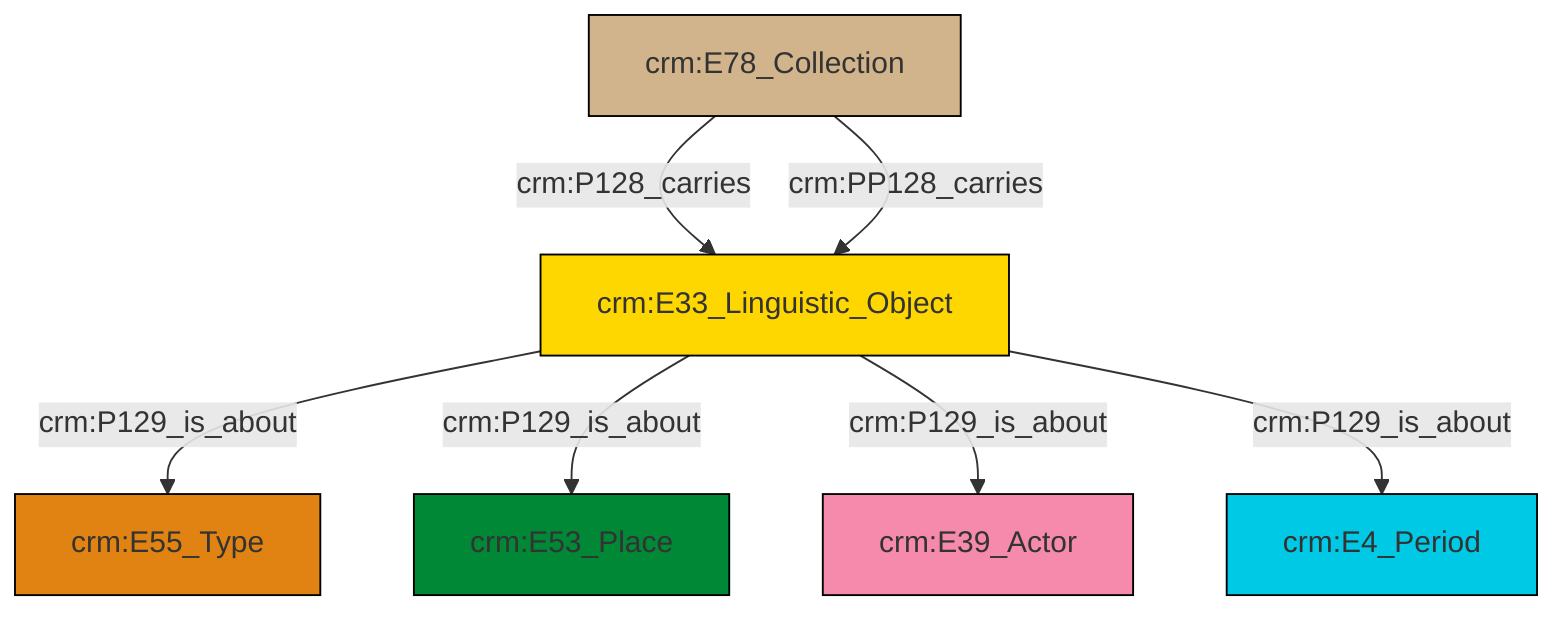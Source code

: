 graph TD
classDef Literal fill:#f2f2f2,stroke:#000000;
classDef CRM_Entity fill:#FFFFFF,stroke:#000000;
classDef Temporal_Entity fill:#00C9E6, stroke:#000000;
classDef Type fill:#E18312, stroke:#000000;
classDef Time-Span fill:#2C9C91, stroke:#000000;
classDef Appellation fill:#FFEB7F, stroke:#000000;
classDef Place fill:#008836, stroke:#000000;
classDef Persistent_Item fill:#B266B2, stroke:#000000;
classDef Conceptual_Object fill:#FFD700, stroke:#000000;
classDef Physical_Thing fill:#D2B48C, stroke:#000000;
classDef Actor fill:#f58aad, stroke:#000000;
classDef PC_Classes fill:#4ce600, stroke:#000000;
classDef Multi fill:#cccccc,stroke:#000000;

4["crm:E78_Collection"]:::Physical_Thing -->|crm:P128_carries| 5["crm:E33_Linguistic_Object"]:::Conceptual_Object
5["crm:E33_Linguistic_Object"]:::Conceptual_Object -->|crm:P129_is_about| 6["crm:E55_Type"]:::Type
4["crm:E78_Collection"]:::Physical_Thing -->|crm:PP128_carries| 5["crm:E33_Linguistic_Object"]:::Conceptual_Object
5["crm:E33_Linguistic_Object"]:::Conceptual_Object -->|crm:P129_is_about| 7["crm:E53_Place"]:::Place
5["crm:E33_Linguistic_Object"]:::Conceptual_Object -->|crm:P129_is_about| 0["crm:E39_Actor"]:::Actor
5["crm:E33_Linguistic_Object"]:::Conceptual_Object -->|crm:P129_is_about| 2["crm:E4_Period"]:::Temporal_Entity